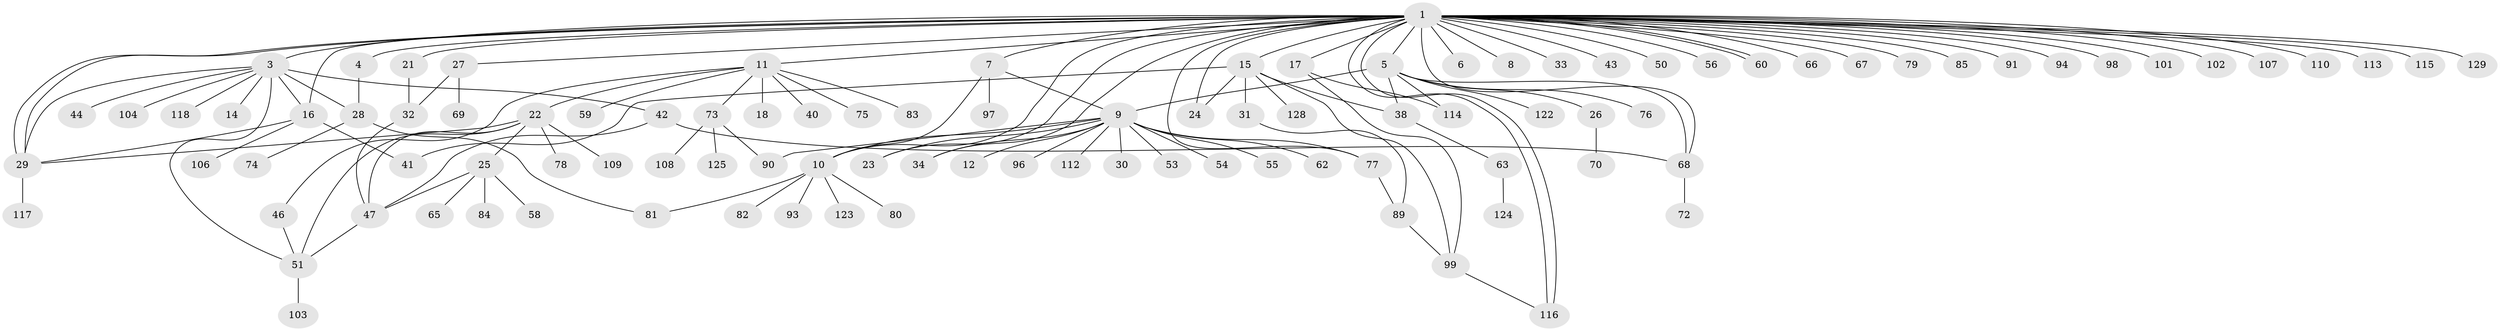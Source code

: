 // Generated by graph-tools (version 1.1) at 2025/23/03/03/25 07:23:49]
// undirected, 100 vertices, 132 edges
graph export_dot {
graph [start="1"]
  node [color=gray90,style=filled];
  1 [super="+2"];
  3 [super="+121"];
  4 [super="+105"];
  5 [super="+111"];
  6;
  7 [super="+13"];
  8;
  9 [super="+20"];
  10 [super="+92"];
  11 [super="+49"];
  12;
  14;
  15 [super="+19"];
  16 [super="+39"];
  17 [super="+36"];
  18;
  21;
  22 [super="+45"];
  23;
  24;
  25 [super="+37"];
  26 [super="+64"];
  27 [super="+57"];
  28 [super="+35"];
  29 [super="+126"];
  30;
  31 [super="+88"];
  32 [super="+48"];
  33 [super="+61"];
  34 [super="+130"];
  38 [super="+95"];
  40;
  41;
  42;
  43;
  44;
  46 [super="+71"];
  47 [super="+119"];
  50 [super="+52"];
  51 [super="+100"];
  53;
  54;
  55;
  56;
  58;
  59;
  60;
  62;
  63 [super="+87"];
  65;
  66;
  67;
  68;
  69;
  70;
  72;
  73 [super="+86"];
  74;
  75;
  76;
  77;
  78;
  79;
  80;
  81;
  82;
  83;
  84;
  85;
  89 [super="+120"];
  90;
  91;
  93;
  94;
  96;
  97;
  98;
  99 [super="+127"];
  101;
  102;
  103;
  104;
  106;
  107;
  108;
  109;
  110;
  112;
  113;
  114;
  115;
  116;
  117;
  118;
  122;
  123;
  124;
  125;
  128;
  129;
  1 -- 3 [weight=2];
  1 -- 4;
  1 -- 6;
  1 -- 7;
  1 -- 8;
  1 -- 10;
  1 -- 11;
  1 -- 15;
  1 -- 16 [weight=2];
  1 -- 17;
  1 -- 21;
  1 -- 23;
  1 -- 27;
  1 -- 29 [weight=2];
  1 -- 29;
  1 -- 33;
  1 -- 34;
  1 -- 56;
  1 -- 60 [weight=2];
  1 -- 60;
  1 -- 66;
  1 -- 67;
  1 -- 68;
  1 -- 77;
  1 -- 79;
  1 -- 94;
  1 -- 101;
  1 -- 102;
  1 -- 107;
  1 -- 110;
  1 -- 115;
  1 -- 116;
  1 -- 116;
  1 -- 129;
  1 -- 98;
  1 -- 5 [weight=2];
  1 -- 43;
  1 -- 113;
  1 -- 50;
  1 -- 85;
  1 -- 24;
  1 -- 91;
  3 -- 14;
  3 -- 16;
  3 -- 28;
  3 -- 29;
  3 -- 42;
  3 -- 44;
  3 -- 51;
  3 -- 104;
  3 -- 118;
  4 -- 28;
  5 -- 9;
  5 -- 26;
  5 -- 38;
  5 -- 68;
  5 -- 76;
  5 -- 114;
  5 -- 122;
  7 -- 97;
  7 -- 9;
  7 -- 10;
  9 -- 10;
  9 -- 12;
  9 -- 23;
  9 -- 53;
  9 -- 55;
  9 -- 62;
  9 -- 77;
  9 -- 90;
  9 -- 112;
  9 -- 96;
  9 -- 54;
  9 -- 30;
  9 -- 34;
  10 -- 80;
  10 -- 81;
  10 -- 82;
  10 -- 93;
  10 -- 123;
  11 -- 18;
  11 -- 22;
  11 -- 40;
  11 -- 46;
  11 -- 73;
  11 -- 75;
  11 -- 59;
  11 -- 83;
  15 -- 31 [weight=2];
  15 -- 38;
  15 -- 41;
  15 -- 99;
  15 -- 128;
  15 -- 24;
  16 -- 29;
  16 -- 41;
  16 -- 106;
  17 -- 114;
  17 -- 99;
  21 -- 32;
  22 -- 25;
  22 -- 78;
  22 -- 109;
  22 -- 51;
  22 -- 29;
  22 -- 47;
  25 -- 84;
  25 -- 65;
  25 -- 58;
  25 -- 47;
  26 -- 70;
  27 -- 32;
  27 -- 69;
  28 -- 74;
  28 -- 81;
  29 -- 117;
  31 -- 89;
  32 -- 47;
  38 -- 63;
  42 -- 68;
  42 -- 47;
  46 -- 51;
  47 -- 51;
  51 -- 103;
  63 -- 124;
  68 -- 72;
  73 -- 90;
  73 -- 108;
  73 -- 125;
  77 -- 89;
  89 -- 99;
  99 -- 116;
}

